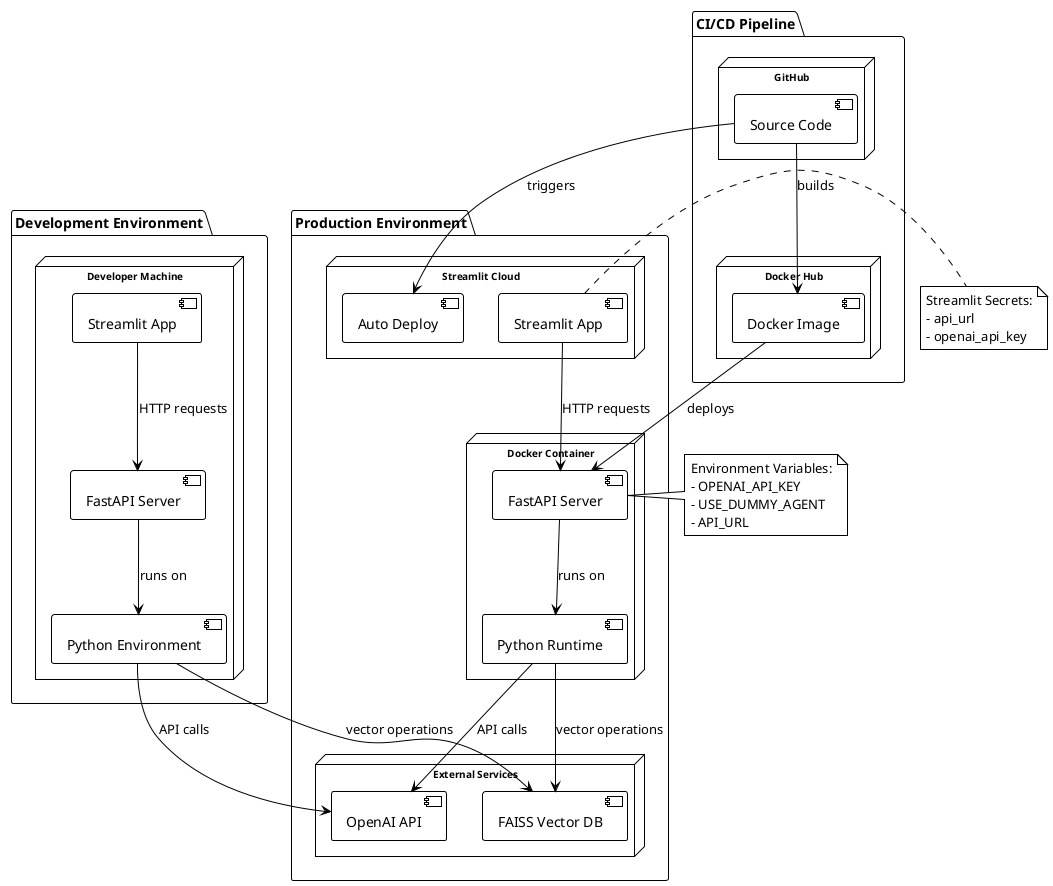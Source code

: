 @startuml AAWGA Deployment Diagram

!theme plain
skinparam nodeFontSize 10
skinparam nodeFontName Arial

package "Development Environment" {
    node "Developer Machine" {
        [Streamlit App] as streamlit_dev
        [FastAPI Server] as fastapi_dev
        [Python Environment] as python_dev
    }
}

package "Production Environment" {
    node "Streamlit Cloud" {
        [Streamlit App] as streamlit_prod
    }
    
    node "Docker Container" {
        [FastAPI Server] as fastapi_prod
        [Python Runtime] as python_prod
    }
    
    node "External Services" {
        [OpenAI API] as openai
        [FAISS Vector DB] as faiss
    }
}

package "CI/CD Pipeline" {
    node "GitHub" {
        [Source Code] as github
    }
    
    node "Docker Hub" {
        [Docker Image] as docker_image
    }
    
    node "Streamlit Cloud" {
        [Auto Deploy] as auto_deploy
    }
}

' Development connections
streamlit_dev --> fastapi_dev : HTTP requests
fastapi_dev --> python_dev : runs on
python_dev --> openai : API calls
python_dev --> faiss : vector operations

' Production connections
streamlit_prod --> fastapi_prod : HTTP requests
fastapi_prod --> python_prod : runs on
python_prod --> openai : API calls
python_prod --> faiss : vector operations

' CI/CD connections
github --> docker_image : builds
github --> auto_deploy : triggers
docker_image --> fastapi_prod : deploys

' Environment variables
note right of fastapi_prod
  Environment Variables:
  - OPENAI_API_KEY
  - USE_DUMMY_AGENT
  - API_URL
end note

note right of streamlit_prod
  Streamlit Secrets:
  - api_url
  - openai_api_key
end note

@enduml 